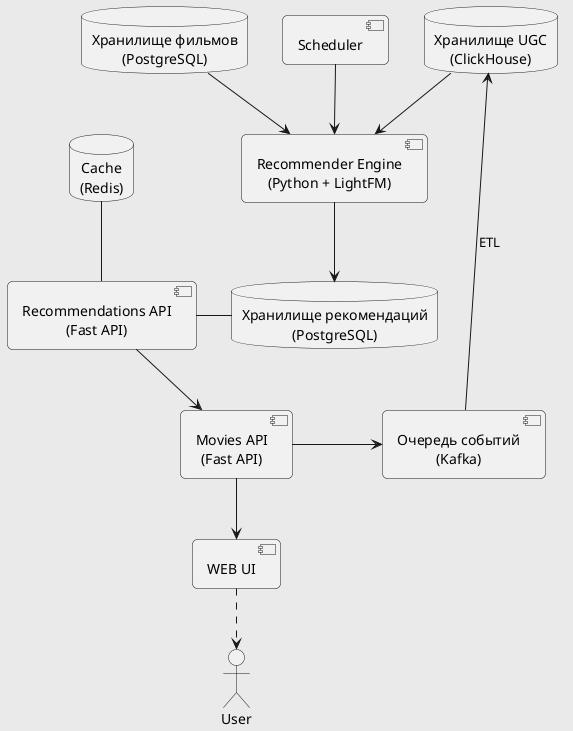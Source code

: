 @startuml
skinparam componentStyle uml2
skinparam defaultTextAlignment center
skinparam backgroundColor #EEEBDC
skinparam monochrome true
skinparam roundcorner 10
actor User
component web [
WEB UI
]
component movie_api [
Movies API
(Fast API)
]

component recommendation_api [
Recommendations API
(Fast API)
]

component kafka [
Очередь событий
(Kafka)
]

database clickhouse_ugc [
Хранилище UGC
(ClickHouse)
]

database recommendations_db [
Хранилище рекомендаций
(PostgreSQL)
]

database movies_db [
Хранилище фильмов
(PostgreSQL)
]

database recommendations_cache [
Cache
(Redis)
]

component scheduler [
Scheduler
]

component model_training [
Recommender Engine
(Python + LightFM)
]

web .down.> User
movie_api -down-> web
recommendation_api -down-> movie_api
recommendations_cache -- recommendation_api
movie_api -> kafka
kafka -up-> clickhouse_ugc: ETL
clickhouse_ugc -down-> model_training
movies_db -down-> model_training
scheduler -down-> model_training
model_training -down-> recommendations_db
recommendations_db - recommendation_api
@enduml
